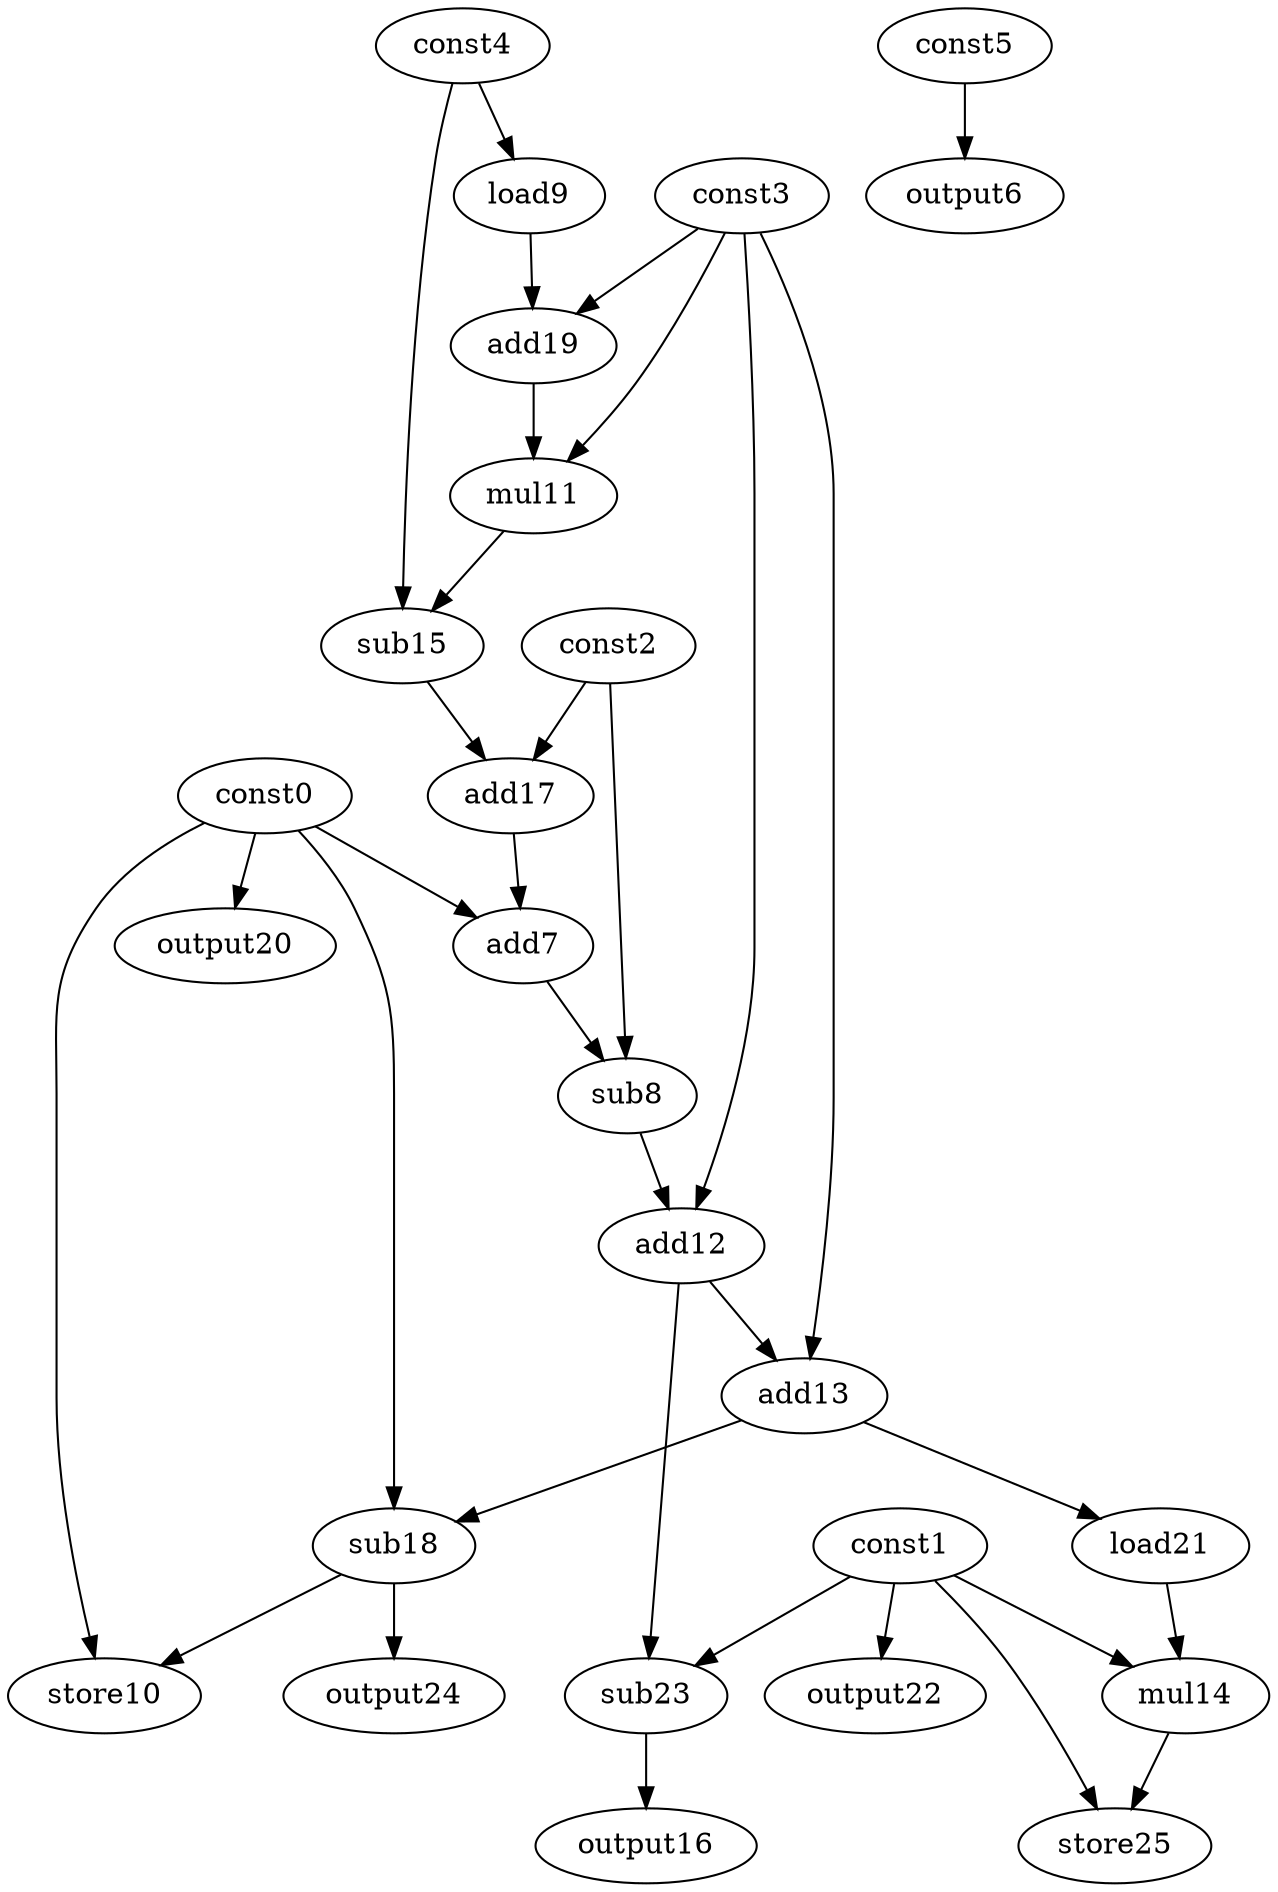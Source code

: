 digraph G { 
const0[opcode=const]; 
const1[opcode=const]; 
const2[opcode=const]; 
const3[opcode=const]; 
const4[opcode=const]; 
const5[opcode=const]; 
output6[opcode=output]; 
add7[opcode=add]; 
sub8[opcode=sub]; 
load9[opcode=load]; 
store10[opcode=store]; 
mul11[opcode=mul]; 
add12[opcode=add]; 
add13[opcode=add]; 
mul14[opcode=mul]; 
sub15[opcode=sub]; 
output16[opcode=output]; 
add17[opcode=add]; 
sub18[opcode=sub]; 
add19[opcode=add]; 
output20[opcode=output]; 
load21[opcode=load]; 
output22[opcode=output]; 
sub23[opcode=sub]; 
output24[opcode=output]; 
store25[opcode=store]; 
const5->output6[operand=0];
const4->load9[operand=0];
const0->output20[operand=0];
const1->output22[operand=0];
load9->add19[operand=0];
const3->add19[operand=1];
add19->mul11[operand=0];
const3->mul11[operand=1];
mul11->sub15[operand=0];
const4->sub15[operand=1];
const2->add17[operand=0];
sub15->add17[operand=1];
const0->add7[operand=0];
add17->add7[operand=1];
const2->sub8[operand=0];
add7->sub8[operand=1];
sub8->add12[operand=0];
const3->add12[operand=1];
const3->add13[operand=0];
add12->add13[operand=1];
const1->sub23[operand=0];
add12->sub23[operand=1];
sub23->output16[operand=0];
const0->sub18[operand=0];
add13->sub18[operand=1];
add13->load21[operand=0];
const0->store10[operand=0];
sub18->store10[operand=1];
const1->mul14[operand=0];
load21->mul14[operand=1];
sub18->output24[operand=0];
const1->store25[operand=0];
mul14->store25[operand=1];
}
